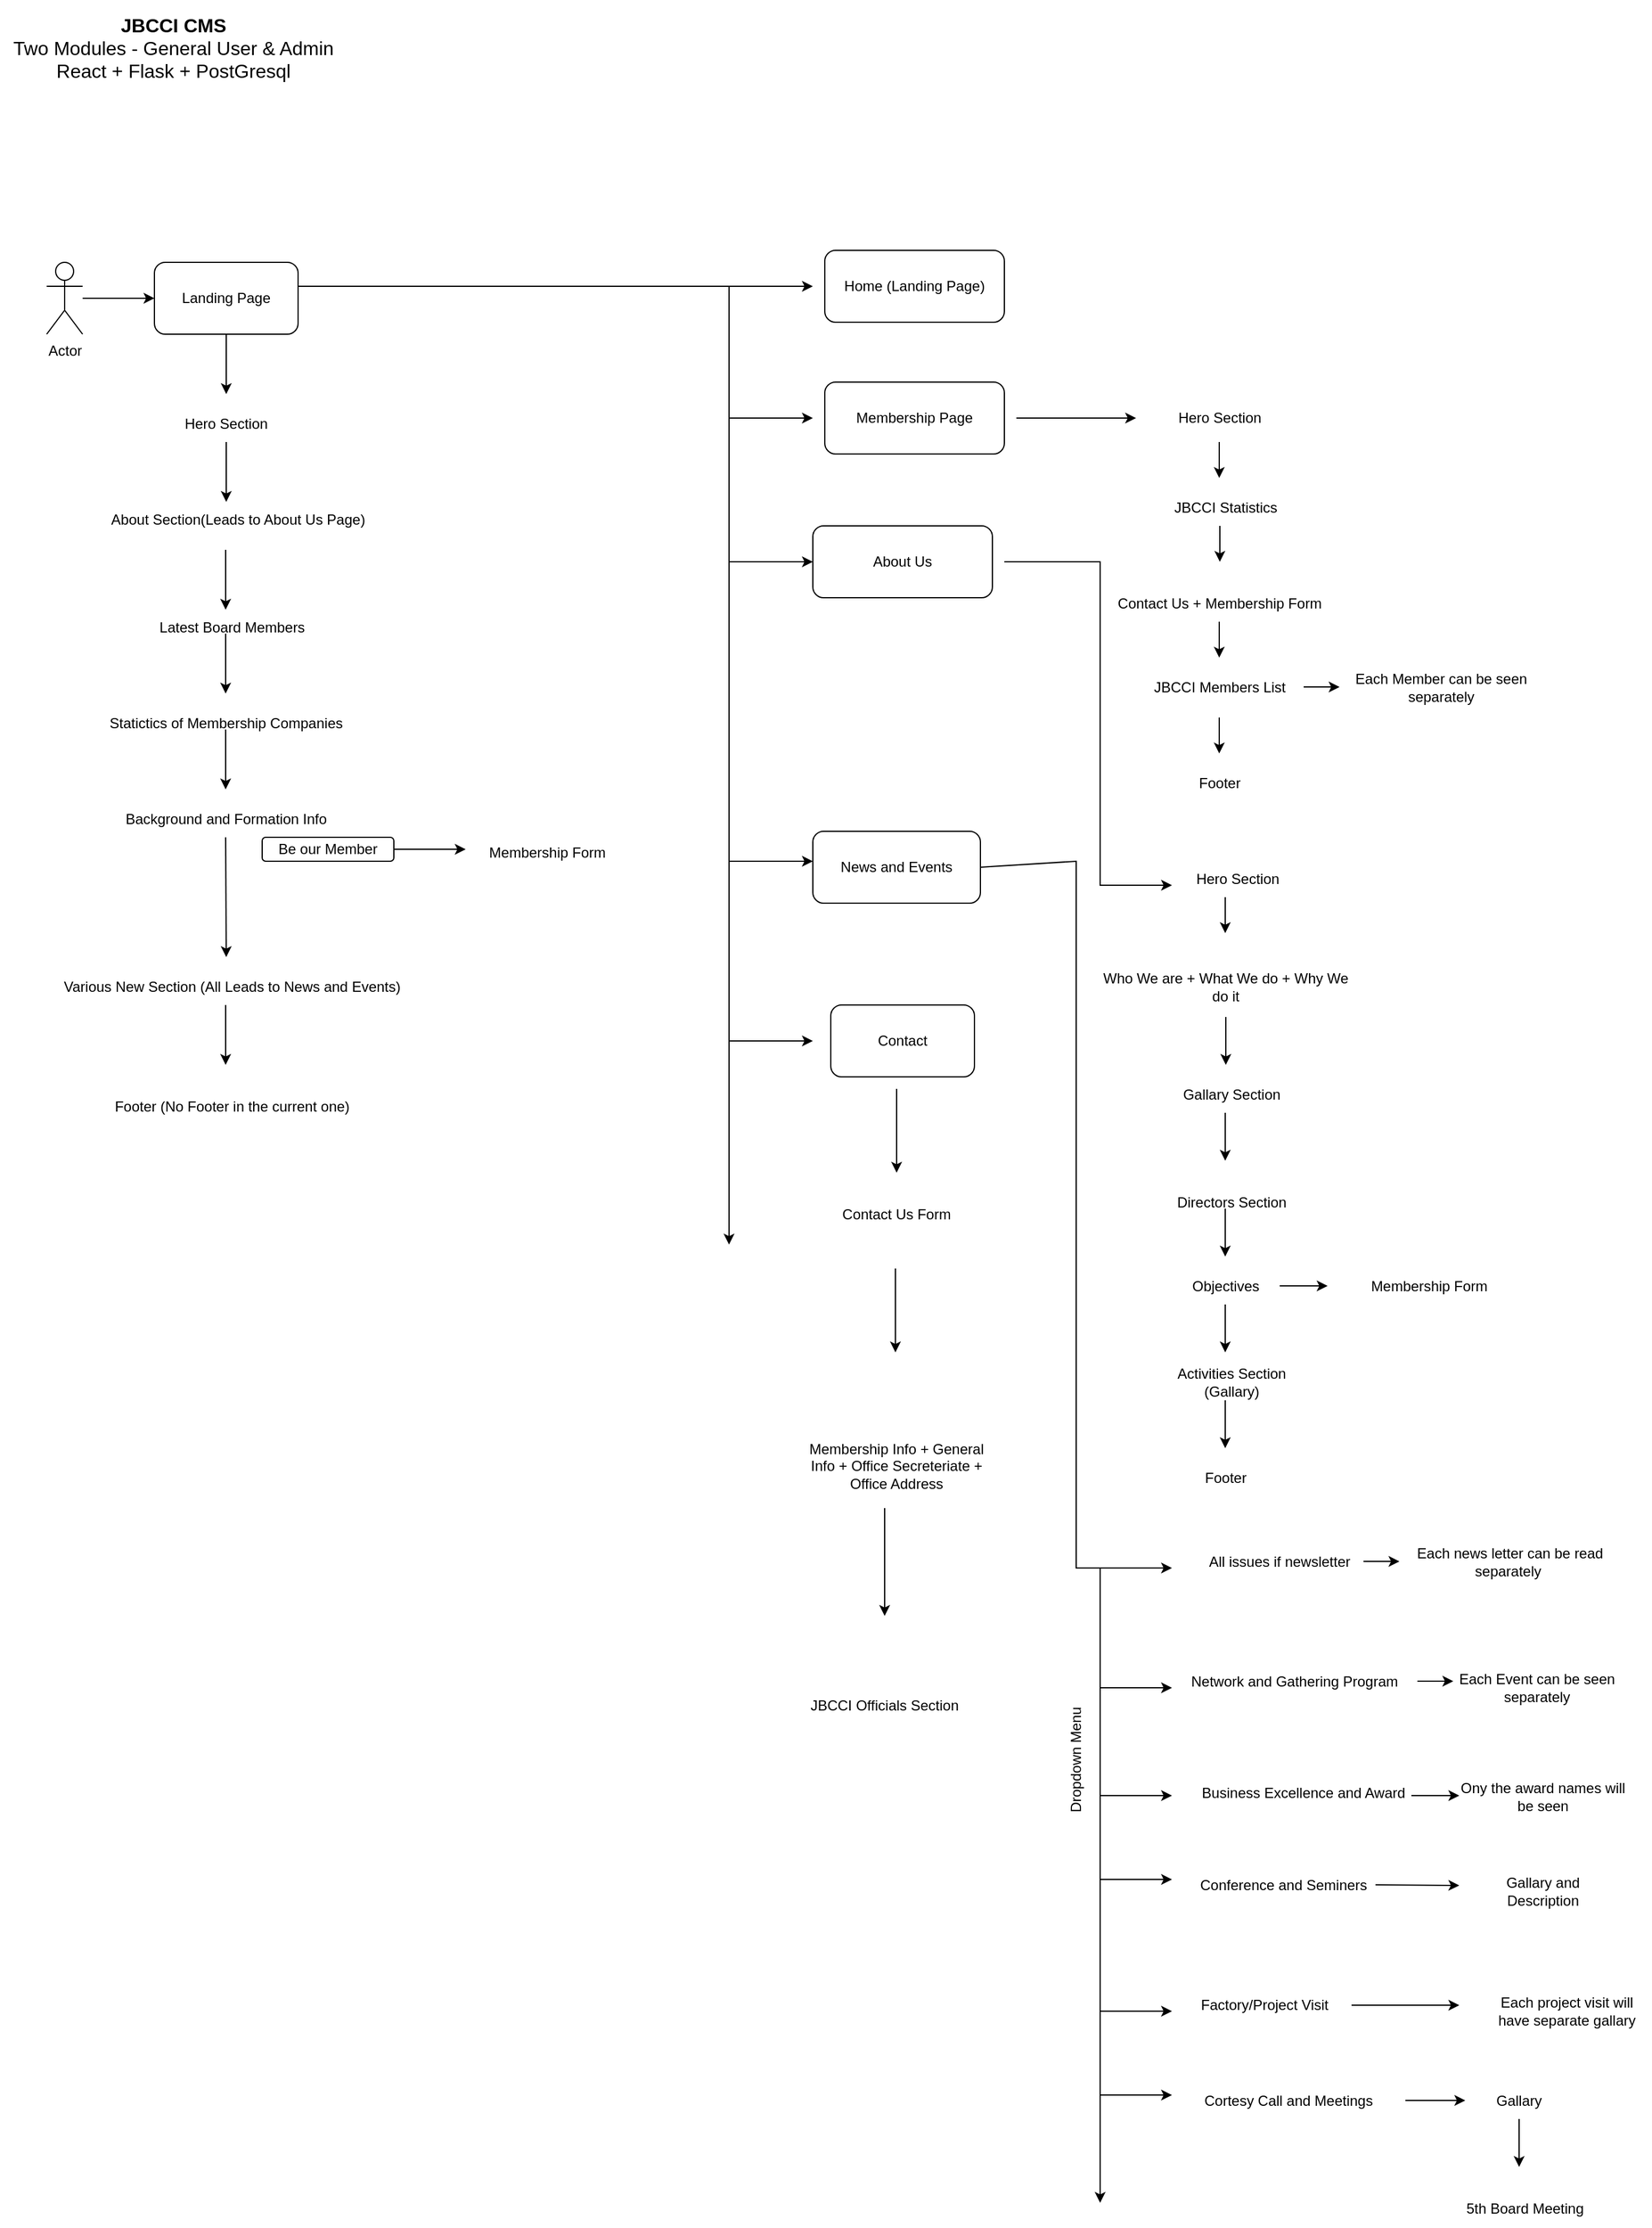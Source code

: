 <mxfile version="27.1.6">
  <diagram name="Page-1" id="bcl8wO3U9w0lB4UExMWa">
    <mxGraphModel dx="1572" dy="902" grid="1" gridSize="10" guides="1" tooltips="1" connect="1" arrows="1" fold="1" page="1" pageScale="1" pageWidth="850" pageHeight="1100" math="0" shadow="0">
      <root>
        <mxCell id="0" />
        <mxCell id="1" parent="0" />
        <mxCell id="GisgOL_p4xpqqTGhm8oK-1" value="&lt;font size=&quot;3&quot;&gt;&lt;b&gt;JBCCI CMS&lt;/b&gt;&lt;/font&gt;&lt;div&gt;&lt;font size=&quot;3&quot;&gt;Two Modules - General User &amp;amp; Admin&lt;/font&gt;&lt;/div&gt;&lt;div&gt;&lt;font size=&quot;3&quot;&gt;React + Flask + PostGresql&lt;/font&gt;&lt;/div&gt;" style="text;html=1;align=center;verticalAlign=middle;whiteSpace=wrap;rounded=0;" vertex="1" parent="1">
          <mxGeometry x="21" y="31" width="290" height="80" as="geometry" />
        </mxCell>
        <mxCell id="GisgOL_p4xpqqTGhm8oK-2" value="Actor" style="shape=umlActor;verticalLabelPosition=bottom;verticalAlign=top;html=1;outlineConnect=0;" vertex="1" parent="1">
          <mxGeometry x="60" y="250" width="30" height="60" as="geometry" />
        </mxCell>
        <mxCell id="GisgOL_p4xpqqTGhm8oK-5" value="" style="endArrow=classic;html=1;rounded=0;" edge="1" parent="1">
          <mxGeometry width="50" height="50" relative="1" as="geometry">
            <mxPoint x="90" y="280" as="sourcePoint" />
            <mxPoint x="150" y="280" as="targetPoint" />
          </mxGeometry>
        </mxCell>
        <mxCell id="GisgOL_p4xpqqTGhm8oK-6" value="Landing Page" style="rounded=1;whiteSpace=wrap;html=1;" vertex="1" parent="1">
          <mxGeometry x="150" y="250" width="120" height="60" as="geometry" />
        </mxCell>
        <mxCell id="GisgOL_p4xpqqTGhm8oK-7" value="" style="endArrow=classic;html=1;rounded=0;" edge="1" parent="1">
          <mxGeometry width="50" height="50" relative="1" as="geometry">
            <mxPoint x="210" y="310" as="sourcePoint" />
            <mxPoint x="210" y="360" as="targetPoint" />
          </mxGeometry>
        </mxCell>
        <mxCell id="GisgOL_p4xpqqTGhm8oK-8" value="Hero Section" style="text;html=1;align=center;verticalAlign=middle;whiteSpace=wrap;rounded=0;" vertex="1" parent="1">
          <mxGeometry x="170" y="370" width="80" height="30" as="geometry" />
        </mxCell>
        <mxCell id="GisgOL_p4xpqqTGhm8oK-9" value="" style="endArrow=classic;html=1;rounded=0;exitX=0.5;exitY=1;exitDx=0;exitDy=0;" edge="1" parent="1" source="GisgOL_p4xpqqTGhm8oK-8">
          <mxGeometry width="50" height="50" relative="1" as="geometry">
            <mxPoint x="360" y="500" as="sourcePoint" />
            <mxPoint x="210" y="450" as="targetPoint" />
          </mxGeometry>
        </mxCell>
        <mxCell id="GisgOL_p4xpqqTGhm8oK-10" value="About Section&lt;span style=&quot;background-color: transparent; color: light-dark(rgb(0, 0, 0), rgb(255, 255, 255));&quot;&gt;(Leads to About Us Page)&lt;/span&gt;" style="text;html=1;align=center;verticalAlign=middle;whiteSpace=wrap;rounded=0;" vertex="1" parent="1">
          <mxGeometry x="110" y="440" width="220" height="50" as="geometry" />
        </mxCell>
        <mxCell id="GisgOL_p4xpqqTGhm8oK-11" value="" style="endArrow=classic;html=1;rounded=0;exitX=0.5;exitY=1;exitDx=0;exitDy=0;" edge="1" parent="1">
          <mxGeometry width="50" height="50" relative="1" as="geometry">
            <mxPoint x="209.5" y="490" as="sourcePoint" />
            <mxPoint x="209.5" y="540" as="targetPoint" />
          </mxGeometry>
        </mxCell>
        <mxCell id="GisgOL_p4xpqqTGhm8oK-12" value="Latest Board Members" style="text;html=1;align=center;verticalAlign=middle;whiteSpace=wrap;rounded=0;" vertex="1" parent="1">
          <mxGeometry x="110" y="540" width="210" height="30" as="geometry" />
        </mxCell>
        <mxCell id="GisgOL_p4xpqqTGhm8oK-14" value="" style="endArrow=classic;html=1;rounded=0;exitX=0.5;exitY=1;exitDx=0;exitDy=0;" edge="1" parent="1">
          <mxGeometry width="50" height="50" relative="1" as="geometry">
            <mxPoint x="209.5" y="560" as="sourcePoint" />
            <mxPoint x="209.5" y="610" as="targetPoint" />
          </mxGeometry>
        </mxCell>
        <mxCell id="GisgOL_p4xpqqTGhm8oK-15" value="Statictics of Membership Companies" style="text;html=1;align=center;verticalAlign=middle;whiteSpace=wrap;rounded=0;" vertex="1" parent="1">
          <mxGeometry x="45" y="620" width="330" height="30" as="geometry" />
        </mxCell>
        <mxCell id="GisgOL_p4xpqqTGhm8oK-16" value="" style="endArrow=classic;html=1;rounded=0;exitX=0.5;exitY=1;exitDx=0;exitDy=0;" edge="1" parent="1">
          <mxGeometry width="50" height="50" relative="1" as="geometry">
            <mxPoint x="209.5" y="640" as="sourcePoint" />
            <mxPoint x="209.5" y="690" as="targetPoint" />
          </mxGeometry>
        </mxCell>
        <mxCell id="GisgOL_p4xpqqTGhm8oK-17" value="Background and Formation Info" style="text;html=1;align=center;verticalAlign=middle;whiteSpace=wrap;rounded=0;" vertex="1" parent="1">
          <mxGeometry x="80" y="700" width="260" height="30" as="geometry" />
        </mxCell>
        <mxCell id="GisgOL_p4xpqqTGhm8oK-19" value="" style="endArrow=classic;html=1;rounded=0;exitX=0.5;exitY=1;exitDx=0;exitDy=0;" edge="1" parent="1">
          <mxGeometry width="50" height="50" relative="1" as="geometry">
            <mxPoint x="209.5" y="730" as="sourcePoint" />
            <mxPoint x="210" y="830" as="targetPoint" />
          </mxGeometry>
        </mxCell>
        <mxCell id="GisgOL_p4xpqqTGhm8oK-20" value="Be our Member" style="rounded=1;whiteSpace=wrap;html=1;" vertex="1" parent="1">
          <mxGeometry x="240" y="730" width="110" height="20" as="geometry" />
        </mxCell>
        <mxCell id="GisgOL_p4xpqqTGhm8oK-21" value="" style="endArrow=classic;html=1;rounded=0;" edge="1" parent="1">
          <mxGeometry width="50" height="50" relative="1" as="geometry">
            <mxPoint x="350" y="740" as="sourcePoint" />
            <mxPoint x="410" y="740" as="targetPoint" />
          </mxGeometry>
        </mxCell>
        <mxCell id="GisgOL_p4xpqqTGhm8oK-22" value="Membership Form&amp;nbsp;" style="text;html=1;align=center;verticalAlign=middle;whiteSpace=wrap;rounded=0;" vertex="1" parent="1">
          <mxGeometry x="420" y="725" width="120" height="35" as="geometry" />
        </mxCell>
        <mxCell id="GisgOL_p4xpqqTGhm8oK-23" value="Various New Section (All Leads to News and Events)" style="text;html=1;align=center;verticalAlign=middle;whiteSpace=wrap;rounded=0;" vertex="1" parent="1">
          <mxGeometry x="60" y="840" width="310" height="30" as="geometry" />
        </mxCell>
        <mxCell id="GisgOL_p4xpqqTGhm8oK-24" value="" style="endArrow=classic;html=1;rounded=0;" edge="1" parent="1">
          <mxGeometry width="50" height="50" relative="1" as="geometry">
            <mxPoint x="209.5" y="870" as="sourcePoint" />
            <mxPoint x="209.5" y="920" as="targetPoint" />
          </mxGeometry>
        </mxCell>
        <mxCell id="GisgOL_p4xpqqTGhm8oK-25" value="Footer (No Footer in the current one)" style="text;html=1;align=center;verticalAlign=middle;whiteSpace=wrap;rounded=0;" vertex="1" parent="1">
          <mxGeometry x="110" y="940" width="210" height="30" as="geometry" />
        </mxCell>
        <mxCell id="GisgOL_p4xpqqTGhm8oK-27" value="" style="endArrow=classic;html=1;rounded=0;" edge="1" parent="1">
          <mxGeometry width="50" height="50" relative="1" as="geometry">
            <mxPoint x="270" y="270" as="sourcePoint" />
            <mxPoint x="630" y="1070" as="targetPoint" />
            <Array as="points">
              <mxPoint x="630" y="270" />
            </Array>
          </mxGeometry>
        </mxCell>
        <mxCell id="GisgOL_p4xpqqTGhm8oK-28" value="" style="endArrow=classic;html=1;rounded=0;" edge="1" parent="1">
          <mxGeometry width="50" height="50" relative="1" as="geometry">
            <mxPoint x="630" y="270" as="sourcePoint" />
            <mxPoint x="700" y="270" as="targetPoint" />
          </mxGeometry>
        </mxCell>
        <mxCell id="GisgOL_p4xpqqTGhm8oK-29" value="Home (Landing Page)" style="rounded=1;whiteSpace=wrap;html=1;" vertex="1" parent="1">
          <mxGeometry x="710" y="240" width="150" height="60" as="geometry" />
        </mxCell>
        <mxCell id="GisgOL_p4xpqqTGhm8oK-30" value="" style="endArrow=classic;html=1;rounded=0;" edge="1" parent="1">
          <mxGeometry width="50" height="50" relative="1" as="geometry">
            <mxPoint x="630" y="380" as="sourcePoint" />
            <mxPoint x="700" y="380" as="targetPoint" />
          </mxGeometry>
        </mxCell>
        <mxCell id="GisgOL_p4xpqqTGhm8oK-31" value="Membership Page" style="rounded=1;whiteSpace=wrap;html=1;" vertex="1" parent="1">
          <mxGeometry x="710" y="350" width="150" height="60" as="geometry" />
        </mxCell>
        <mxCell id="GisgOL_p4xpqqTGhm8oK-32" value="" style="endArrow=classic;html=1;rounded=0;" edge="1" parent="1">
          <mxGeometry width="50" height="50" relative="1" as="geometry">
            <mxPoint x="870" y="380" as="sourcePoint" />
            <mxPoint x="970" y="380" as="targetPoint" />
          </mxGeometry>
        </mxCell>
        <mxCell id="GisgOL_p4xpqqTGhm8oK-33" value="Hero Section" style="text;html=1;align=center;verticalAlign=middle;whiteSpace=wrap;rounded=0;" vertex="1" parent="1">
          <mxGeometry x="980" y="365" width="120" height="30" as="geometry" />
        </mxCell>
        <mxCell id="GisgOL_p4xpqqTGhm8oK-34" value="" style="endArrow=classic;html=1;rounded=0;" edge="1" parent="1">
          <mxGeometry width="50" height="50" relative="1" as="geometry">
            <mxPoint x="1039.5" y="400" as="sourcePoint" />
            <mxPoint x="1039.5" y="430" as="targetPoint" />
          </mxGeometry>
        </mxCell>
        <mxCell id="GisgOL_p4xpqqTGhm8oK-35" value="JBCCI Statistics" style="text;html=1;align=center;verticalAlign=middle;whiteSpace=wrap;rounded=0;" vertex="1" parent="1">
          <mxGeometry x="940" y="440" width="210" height="30" as="geometry" />
        </mxCell>
        <mxCell id="GisgOL_p4xpqqTGhm8oK-37" value="" style="endArrow=classic;html=1;rounded=0;" edge="1" parent="1">
          <mxGeometry width="50" height="50" relative="1" as="geometry">
            <mxPoint x="1040" y="470" as="sourcePoint" />
            <mxPoint x="1040" y="500" as="targetPoint" />
          </mxGeometry>
        </mxCell>
        <mxCell id="GisgOL_p4xpqqTGhm8oK-38" value="Contact Us + Membership Form" style="text;html=1;align=center;verticalAlign=middle;whiteSpace=wrap;rounded=0;" vertex="1" parent="1">
          <mxGeometry x="925" y="520" width="230" height="30" as="geometry" />
        </mxCell>
        <mxCell id="GisgOL_p4xpqqTGhm8oK-40" value="" style="endArrow=classic;html=1;rounded=0;" edge="1" parent="1">
          <mxGeometry width="50" height="50" relative="1" as="geometry">
            <mxPoint x="1039.5" y="550" as="sourcePoint" />
            <mxPoint x="1039.5" y="580" as="targetPoint" />
          </mxGeometry>
        </mxCell>
        <mxCell id="GisgOL_p4xpqqTGhm8oK-41" value="JBCCI Members List" style="text;html=1;align=center;verticalAlign=middle;whiteSpace=wrap;rounded=0;" vertex="1" parent="1">
          <mxGeometry x="955" y="590" width="170" height="30" as="geometry" />
        </mxCell>
        <mxCell id="GisgOL_p4xpqqTGhm8oK-42" value="" style="endArrow=classic;html=1;rounded=0;" edge="1" parent="1">
          <mxGeometry width="50" height="50" relative="1" as="geometry">
            <mxPoint x="1110" y="604.5" as="sourcePoint" />
            <mxPoint x="1140" y="604.5" as="targetPoint" />
          </mxGeometry>
        </mxCell>
        <mxCell id="GisgOL_p4xpqqTGhm8oK-45" value="Each Member can be seen separately" style="text;html=1;align=center;verticalAlign=middle;whiteSpace=wrap;rounded=0;" vertex="1" parent="1">
          <mxGeometry x="1140" y="590" width="170" height="30" as="geometry" />
        </mxCell>
        <mxCell id="GisgOL_p4xpqqTGhm8oK-46" value="" style="endArrow=classic;html=1;rounded=0;" edge="1" parent="1">
          <mxGeometry width="50" height="50" relative="1" as="geometry">
            <mxPoint x="1039.5" y="630" as="sourcePoint" />
            <mxPoint x="1039.5" y="660" as="targetPoint" />
          </mxGeometry>
        </mxCell>
        <mxCell id="GisgOL_p4xpqqTGhm8oK-47" value="Footer" style="text;html=1;align=center;verticalAlign=middle;whiteSpace=wrap;rounded=0;" vertex="1" parent="1">
          <mxGeometry x="1010" y="670" width="60" height="30" as="geometry" />
        </mxCell>
        <mxCell id="GisgOL_p4xpqqTGhm8oK-48" value="" style="endArrow=classic;html=1;rounded=0;" edge="1" parent="1">
          <mxGeometry width="50" height="50" relative="1" as="geometry">
            <mxPoint x="630" y="500" as="sourcePoint" />
            <mxPoint x="700" y="500" as="targetPoint" />
          </mxGeometry>
        </mxCell>
        <mxCell id="GisgOL_p4xpqqTGhm8oK-49" value="About Us" style="rounded=1;whiteSpace=wrap;html=1;" vertex="1" parent="1">
          <mxGeometry x="700" y="470" width="150" height="60" as="geometry" />
        </mxCell>
        <mxCell id="GisgOL_p4xpqqTGhm8oK-50" value="" style="endArrow=classic;html=1;rounded=0;" edge="1" parent="1">
          <mxGeometry width="50" height="50" relative="1" as="geometry">
            <mxPoint x="860" y="500" as="sourcePoint" />
            <mxPoint x="1000" y="770" as="targetPoint" />
            <Array as="points">
              <mxPoint x="940" y="500" />
              <mxPoint x="940" y="770" />
            </Array>
          </mxGeometry>
        </mxCell>
        <mxCell id="GisgOL_p4xpqqTGhm8oK-51" value="Hero Section" style="text;html=1;align=center;verticalAlign=middle;whiteSpace=wrap;rounded=0;" vertex="1" parent="1">
          <mxGeometry x="1000" y="750" width="110" height="30" as="geometry" />
        </mxCell>
        <mxCell id="GisgOL_p4xpqqTGhm8oK-53" value="" style="endArrow=classic;html=1;rounded=0;" edge="1" parent="1">
          <mxGeometry width="50" height="50" relative="1" as="geometry">
            <mxPoint x="1044.5" y="780" as="sourcePoint" />
            <mxPoint x="1044.5" y="810" as="targetPoint" />
          </mxGeometry>
        </mxCell>
        <mxCell id="GisgOL_p4xpqqTGhm8oK-54" value="Who We are + What We do + Why We do it" style="text;html=1;align=center;verticalAlign=middle;whiteSpace=wrap;rounded=0;" vertex="1" parent="1">
          <mxGeometry x="940" y="830" width="210" height="50" as="geometry" />
        </mxCell>
        <mxCell id="GisgOL_p4xpqqTGhm8oK-55" value="" style="endArrow=classic;html=1;rounded=0;exitX=0.5;exitY=1;exitDx=0;exitDy=0;" edge="1" parent="1" source="GisgOL_p4xpqqTGhm8oK-54">
          <mxGeometry width="50" height="50" relative="1" as="geometry">
            <mxPoint x="1140" y="840" as="sourcePoint" />
            <mxPoint x="1045" y="920" as="targetPoint" />
          </mxGeometry>
        </mxCell>
        <mxCell id="GisgOL_p4xpqqTGhm8oK-56" value="Gallary Section" style="text;html=1;align=center;verticalAlign=middle;whiteSpace=wrap;rounded=0;" vertex="1" parent="1">
          <mxGeometry x="970" y="930" width="160" height="30" as="geometry" />
        </mxCell>
        <mxCell id="GisgOL_p4xpqqTGhm8oK-57" value="" style="endArrow=classic;html=1;rounded=0;exitX=0.5;exitY=1;exitDx=0;exitDy=0;" edge="1" parent="1">
          <mxGeometry width="50" height="50" relative="1" as="geometry">
            <mxPoint x="1044.5" y="960" as="sourcePoint" />
            <mxPoint x="1044.5" y="1000" as="targetPoint" />
          </mxGeometry>
        </mxCell>
        <mxCell id="GisgOL_p4xpqqTGhm8oK-58" value="Directors Section" style="text;html=1;align=center;verticalAlign=middle;whiteSpace=wrap;rounded=0;" vertex="1" parent="1">
          <mxGeometry x="960" y="1020" width="180" height="30" as="geometry" />
        </mxCell>
        <mxCell id="GisgOL_p4xpqqTGhm8oK-59" value="" style="endArrow=classic;html=1;rounded=0;exitX=0.5;exitY=1;exitDx=0;exitDy=0;" edge="1" parent="1">
          <mxGeometry width="50" height="50" relative="1" as="geometry">
            <mxPoint x="1044.5" y="1040" as="sourcePoint" />
            <mxPoint x="1044.5" y="1080" as="targetPoint" />
          </mxGeometry>
        </mxCell>
        <mxCell id="GisgOL_p4xpqqTGhm8oK-60" value="Objectives" style="text;html=1;align=center;verticalAlign=middle;whiteSpace=wrap;rounded=0;" vertex="1" parent="1">
          <mxGeometry x="1015" y="1090" width="60" height="30" as="geometry" />
        </mxCell>
        <mxCell id="GisgOL_p4xpqqTGhm8oK-61" value="" style="endArrow=classic;html=1;rounded=0;" edge="1" parent="1">
          <mxGeometry width="50" height="50" relative="1" as="geometry">
            <mxPoint x="1090" y="1104.5" as="sourcePoint" />
            <mxPoint x="1130" y="1104.5" as="targetPoint" />
          </mxGeometry>
        </mxCell>
        <mxCell id="GisgOL_p4xpqqTGhm8oK-62" value="Membership Form" style="text;html=1;align=center;verticalAlign=middle;whiteSpace=wrap;rounded=0;" vertex="1" parent="1">
          <mxGeometry x="1150" y="1090" width="130" height="30" as="geometry" />
        </mxCell>
        <mxCell id="GisgOL_p4xpqqTGhm8oK-64" value="" style="endArrow=classic;html=1;rounded=0;exitX=0.5;exitY=1;exitDx=0;exitDy=0;" edge="1" parent="1">
          <mxGeometry width="50" height="50" relative="1" as="geometry">
            <mxPoint x="1044.5" y="1120" as="sourcePoint" />
            <mxPoint x="1044.5" y="1160" as="targetPoint" />
          </mxGeometry>
        </mxCell>
        <mxCell id="GisgOL_p4xpqqTGhm8oK-65" value="Activities Section&lt;div&gt;(Gallary)&lt;/div&gt;" style="text;html=1;align=center;verticalAlign=middle;whiteSpace=wrap;rounded=0;" vertex="1" parent="1">
          <mxGeometry x="980" y="1170" width="140" height="30" as="geometry" />
        </mxCell>
        <mxCell id="GisgOL_p4xpqqTGhm8oK-66" value="" style="endArrow=classic;html=1;rounded=0;exitX=0.5;exitY=1;exitDx=0;exitDy=0;" edge="1" parent="1">
          <mxGeometry width="50" height="50" relative="1" as="geometry">
            <mxPoint x="1044.5" y="1200" as="sourcePoint" />
            <mxPoint x="1044.5" y="1240" as="targetPoint" />
          </mxGeometry>
        </mxCell>
        <mxCell id="GisgOL_p4xpqqTGhm8oK-67" value="Footer" style="text;html=1;align=center;verticalAlign=middle;whiteSpace=wrap;rounded=0;" vertex="1" parent="1">
          <mxGeometry x="1015" y="1250" width="60" height="30" as="geometry" />
        </mxCell>
        <mxCell id="GisgOL_p4xpqqTGhm8oK-68" value="" style="endArrow=classic;html=1;rounded=0;" edge="1" parent="1">
          <mxGeometry width="50" height="50" relative="1" as="geometry">
            <mxPoint x="630" y="750" as="sourcePoint" />
            <mxPoint x="700" y="750" as="targetPoint" />
          </mxGeometry>
        </mxCell>
        <mxCell id="GisgOL_p4xpqqTGhm8oK-69" value="News and Events" style="rounded=1;whiteSpace=wrap;html=1;" vertex="1" parent="1">
          <mxGeometry x="700" y="725" width="140" height="60" as="geometry" />
        </mxCell>
        <mxCell id="GisgOL_p4xpqqTGhm8oK-70" value="" style="endArrow=classic;html=1;rounded=0;exitX=1;exitY=0.5;exitDx=0;exitDy=0;" edge="1" parent="1" source="GisgOL_p4xpqqTGhm8oK-69">
          <mxGeometry width="50" height="50" relative="1" as="geometry">
            <mxPoint x="880" y="760" as="sourcePoint" />
            <mxPoint x="1000" y="1340" as="targetPoint" />
            <Array as="points">
              <mxPoint x="920" y="750" />
              <mxPoint x="920" y="1340" />
            </Array>
          </mxGeometry>
        </mxCell>
        <mxCell id="GisgOL_p4xpqqTGhm8oK-71" value="" style="endArrow=classic;html=1;rounded=0;" edge="1" parent="1">
          <mxGeometry width="50" height="50" relative="1" as="geometry">
            <mxPoint x="940" y="1340" as="sourcePoint" />
            <mxPoint x="940" y="1870" as="targetPoint" />
          </mxGeometry>
        </mxCell>
        <mxCell id="GisgOL_p4xpqqTGhm8oK-72" value="All issues if newsletter" style="text;html=1;align=center;verticalAlign=middle;whiteSpace=wrap;rounded=0;" vertex="1" parent="1">
          <mxGeometry x="1010" y="1320" width="160" height="30" as="geometry" />
        </mxCell>
        <mxCell id="GisgOL_p4xpqqTGhm8oK-73" value="" style="endArrow=classic;html=1;rounded=0;" edge="1" parent="1">
          <mxGeometry width="50" height="50" relative="1" as="geometry">
            <mxPoint x="940" y="1440" as="sourcePoint" />
            <mxPoint x="1000" y="1440" as="targetPoint" />
          </mxGeometry>
        </mxCell>
        <mxCell id="GisgOL_p4xpqqTGhm8oK-74" value="Dropdown Menu" style="text;html=1;align=center;verticalAlign=middle;whiteSpace=wrap;rounded=0;rotation=-90;" vertex="1" parent="1">
          <mxGeometry x="825" y="1485" width="190" height="30" as="geometry" />
        </mxCell>
        <mxCell id="GisgOL_p4xpqqTGhm8oK-75" value="Each news letter can be read separately&amp;nbsp;" style="text;html=1;align=center;verticalAlign=middle;whiteSpace=wrap;rounded=0;" vertex="1" parent="1">
          <mxGeometry x="1195" y="1320" width="175" height="30" as="geometry" />
        </mxCell>
        <mxCell id="GisgOL_p4xpqqTGhm8oK-76" value="" style="endArrow=classic;html=1;rounded=0;" edge="1" parent="1">
          <mxGeometry width="50" height="50" relative="1" as="geometry">
            <mxPoint x="1160" y="1334.5" as="sourcePoint" />
            <mxPoint x="1190" y="1334.5" as="targetPoint" />
          </mxGeometry>
        </mxCell>
        <mxCell id="GisgOL_p4xpqqTGhm8oK-77" value="Network and Gathering Program" style="text;html=1;align=center;verticalAlign=middle;whiteSpace=wrap;rounded=0;" vertex="1" parent="1">
          <mxGeometry x="1000" y="1420" width="205" height="30" as="geometry" />
        </mxCell>
        <mxCell id="GisgOL_p4xpqqTGhm8oK-78" value="" style="endArrow=classic;html=1;rounded=0;" edge="1" parent="1">
          <mxGeometry width="50" height="50" relative="1" as="geometry">
            <mxPoint x="1205" y="1434.5" as="sourcePoint" />
            <mxPoint x="1235" y="1434.5" as="targetPoint" />
          </mxGeometry>
        </mxCell>
        <mxCell id="GisgOL_p4xpqqTGhm8oK-79" value="Each Event can be seen separately" style="text;html=1;align=center;verticalAlign=middle;whiteSpace=wrap;rounded=0;" vertex="1" parent="1">
          <mxGeometry x="1230" y="1420" width="150" height="40" as="geometry" />
        </mxCell>
        <mxCell id="GisgOL_p4xpqqTGhm8oK-80" value="" style="endArrow=classic;html=1;rounded=0;" edge="1" parent="1">
          <mxGeometry width="50" height="50" relative="1" as="geometry">
            <mxPoint x="940" y="1530" as="sourcePoint" />
            <mxPoint x="1000" y="1530" as="targetPoint" />
          </mxGeometry>
        </mxCell>
        <mxCell id="GisgOL_p4xpqqTGhm8oK-81" value="Business Excellence and Award" style="text;html=1;align=center;verticalAlign=middle;whiteSpace=wrap;rounded=0;" vertex="1" parent="1">
          <mxGeometry x="1010" y="1515" width="200" height="25" as="geometry" />
        </mxCell>
        <mxCell id="GisgOL_p4xpqqTGhm8oK-83" value="" style="endArrow=classic;html=1;rounded=0;" edge="1" parent="1">
          <mxGeometry width="50" height="50" relative="1" as="geometry">
            <mxPoint x="1200" y="1530" as="sourcePoint" />
            <mxPoint x="1240" y="1530" as="targetPoint" />
          </mxGeometry>
        </mxCell>
        <mxCell id="GisgOL_p4xpqqTGhm8oK-84" value="Ony the award names will be seen" style="text;html=1;align=center;verticalAlign=middle;whiteSpace=wrap;rounded=0;" vertex="1" parent="1">
          <mxGeometry x="1240" y="1512.5" width="140" height="37.5" as="geometry" />
        </mxCell>
        <mxCell id="GisgOL_p4xpqqTGhm8oK-85" value="" style="endArrow=classic;html=1;rounded=0;" edge="1" parent="1">
          <mxGeometry width="50" height="50" relative="1" as="geometry">
            <mxPoint x="940" y="1600" as="sourcePoint" />
            <mxPoint x="1000" y="1600" as="targetPoint" />
          </mxGeometry>
        </mxCell>
        <mxCell id="GisgOL_p4xpqqTGhm8oK-88" value="Conference and Seminers&amp;nbsp;" style="text;html=1;align=center;verticalAlign=middle;whiteSpace=wrap;rounded=0;" vertex="1" parent="1">
          <mxGeometry x="1000" y="1590" width="190" height="30" as="geometry" />
        </mxCell>
        <mxCell id="GisgOL_p4xpqqTGhm8oK-90" value="" style="endArrow=classic;html=1;rounded=0;" edge="1" parent="1">
          <mxGeometry width="50" height="50" relative="1" as="geometry">
            <mxPoint x="1170" y="1604.5" as="sourcePoint" />
            <mxPoint x="1240" y="1605" as="targetPoint" />
          </mxGeometry>
        </mxCell>
        <mxCell id="GisgOL_p4xpqqTGhm8oK-91" value="Gallary and Description" style="text;html=1;align=center;verticalAlign=middle;whiteSpace=wrap;rounded=0;" vertex="1" parent="1">
          <mxGeometry x="1260" y="1580" width="100" height="60" as="geometry" />
        </mxCell>
        <mxCell id="GisgOL_p4xpqqTGhm8oK-92" value="" style="endArrow=classic;html=1;rounded=0;" edge="1" parent="1">
          <mxGeometry width="50" height="50" relative="1" as="geometry">
            <mxPoint x="940" y="1710" as="sourcePoint" />
            <mxPoint x="1000" y="1710" as="targetPoint" />
          </mxGeometry>
        </mxCell>
        <mxCell id="GisgOL_p4xpqqTGhm8oK-93" value="Factory/Project Visit" style="text;html=1;align=center;verticalAlign=middle;whiteSpace=wrap;rounded=0;" vertex="1" parent="1">
          <mxGeometry x="1005" y="1690" width="145" height="30" as="geometry" />
        </mxCell>
        <mxCell id="GisgOL_p4xpqqTGhm8oK-94" value="" style="endArrow=classic;html=1;rounded=0;" edge="1" parent="1">
          <mxGeometry width="50" height="50" relative="1" as="geometry">
            <mxPoint x="1150" y="1705" as="sourcePoint" />
            <mxPoint x="1240" y="1705" as="targetPoint" />
          </mxGeometry>
        </mxCell>
        <mxCell id="GisgOL_p4xpqqTGhm8oK-96" value="Each project visit will have separate gallary" style="text;html=1;align=center;verticalAlign=middle;whiteSpace=wrap;rounded=0;" vertex="1" parent="1">
          <mxGeometry x="1260" y="1680" width="140" height="60" as="geometry" />
        </mxCell>
        <mxCell id="GisgOL_p4xpqqTGhm8oK-97" value="" style="endArrow=classic;html=1;rounded=0;" edge="1" parent="1">
          <mxGeometry width="50" height="50" relative="1" as="geometry">
            <mxPoint x="940" y="1780" as="sourcePoint" />
            <mxPoint x="1000" y="1780" as="targetPoint" />
          </mxGeometry>
        </mxCell>
        <mxCell id="GisgOL_p4xpqqTGhm8oK-98" value="Cortesy Call and Meetings" style="text;html=1;align=center;verticalAlign=middle;whiteSpace=wrap;rounded=0;" vertex="1" parent="1">
          <mxGeometry x="1015" y="1770" width="165" height="30" as="geometry" />
        </mxCell>
        <mxCell id="GisgOL_p4xpqqTGhm8oK-99" value="" style="endArrow=classic;html=1;rounded=0;" edge="1" parent="1">
          <mxGeometry width="50" height="50" relative="1" as="geometry">
            <mxPoint x="1195" y="1784.5" as="sourcePoint" />
            <mxPoint x="1245" y="1784.5" as="targetPoint" />
          </mxGeometry>
        </mxCell>
        <mxCell id="GisgOL_p4xpqqTGhm8oK-100" value="Gallary" style="text;html=1;align=center;verticalAlign=middle;whiteSpace=wrap;rounded=0;" vertex="1" parent="1">
          <mxGeometry x="1260" y="1770" width="60" height="30" as="geometry" />
        </mxCell>
        <mxCell id="GisgOL_p4xpqqTGhm8oK-101" value="" style="endArrow=classic;html=1;rounded=0;" edge="1" parent="1">
          <mxGeometry width="50" height="50" relative="1" as="geometry">
            <mxPoint x="1290" y="1800" as="sourcePoint" />
            <mxPoint x="1290" y="1840" as="targetPoint" />
          </mxGeometry>
        </mxCell>
        <mxCell id="GisgOL_p4xpqqTGhm8oK-102" value="5th Board Meeting" style="text;html=1;align=center;verticalAlign=middle;whiteSpace=wrap;rounded=0;" vertex="1" parent="1">
          <mxGeometry x="1240" y="1860" width="110" height="30" as="geometry" />
        </mxCell>
        <mxCell id="GisgOL_p4xpqqTGhm8oK-103" value="" style="endArrow=classic;html=1;rounded=0;" edge="1" parent="1">
          <mxGeometry width="50" height="50" relative="1" as="geometry">
            <mxPoint x="630" y="900" as="sourcePoint" />
            <mxPoint x="700" y="900" as="targetPoint" />
          </mxGeometry>
        </mxCell>
        <mxCell id="GisgOL_p4xpqqTGhm8oK-104" value="Contact" style="rounded=1;whiteSpace=wrap;html=1;" vertex="1" parent="1">
          <mxGeometry x="715" y="870" width="120" height="60" as="geometry" />
        </mxCell>
        <mxCell id="GisgOL_p4xpqqTGhm8oK-105" value="" style="endArrow=classic;html=1;rounded=0;" edge="1" parent="1">
          <mxGeometry width="50" height="50" relative="1" as="geometry">
            <mxPoint x="770" y="940" as="sourcePoint" />
            <mxPoint x="770" y="1010" as="targetPoint" />
          </mxGeometry>
        </mxCell>
        <mxCell id="GisgOL_p4xpqqTGhm8oK-106" value="Contact Us Form" style="text;html=1;align=center;verticalAlign=middle;whiteSpace=wrap;rounded=0;" vertex="1" parent="1">
          <mxGeometry x="705" y="1010" width="130" height="70" as="geometry" />
        </mxCell>
        <mxCell id="GisgOL_p4xpqqTGhm8oK-107" value="" style="endArrow=classic;html=1;rounded=0;" edge="1" parent="1">
          <mxGeometry width="50" height="50" relative="1" as="geometry">
            <mxPoint x="769" y="1090" as="sourcePoint" />
            <mxPoint x="769" y="1160" as="targetPoint" />
          </mxGeometry>
        </mxCell>
        <mxCell id="GisgOL_p4xpqqTGhm8oK-108" value="Membership Info + General Info + Office Secreteriate + Office Address" style="text;html=1;align=center;verticalAlign=middle;whiteSpace=wrap;rounded=0;" vertex="1" parent="1">
          <mxGeometry x="690" y="1200" width="160" height="110" as="geometry" />
        </mxCell>
        <mxCell id="GisgOL_p4xpqqTGhm8oK-109" value="" style="endArrow=classic;html=1;rounded=0;" edge="1" parent="1">
          <mxGeometry width="50" height="50" relative="1" as="geometry">
            <mxPoint x="760" y="1290" as="sourcePoint" />
            <mxPoint x="760" y="1380" as="targetPoint" />
          </mxGeometry>
        </mxCell>
        <mxCell id="GisgOL_p4xpqqTGhm8oK-110" value="JBCCI Officials Section" style="text;html=1;align=center;verticalAlign=middle;whiteSpace=wrap;rounded=0;" vertex="1" parent="1">
          <mxGeometry x="660" y="1410" width="200" height="90" as="geometry" />
        </mxCell>
      </root>
    </mxGraphModel>
  </diagram>
</mxfile>
